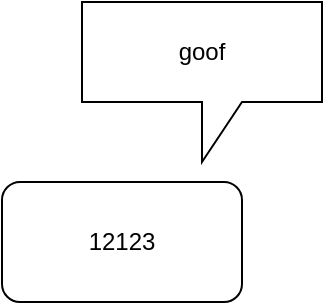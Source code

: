 <mxfile version="15.2.9" type="github">
  <diagram id="MTGEe9UbbMk-1x5r5ptp" name="Page-1">
    <mxGraphModel dx="946" dy="613" grid="1" gridSize="10" guides="1" tooltips="1" connect="1" arrows="1" fold="1" page="1" pageScale="1" pageWidth="827" pageHeight="1169" background="none" math="0" shadow="0">
      <root>
        <mxCell id="0" />
        <mxCell id="1" parent="0" />
        <mxCell id="_3W8lYd1IweCnUa2VX80-1" value="12123" style="rounded=1;whiteSpace=wrap;html=1;" parent="1" vertex="1">
          <mxGeometry x="210" y="200" width="120" height="60" as="geometry" />
        </mxCell>
        <mxCell id="Xfp9LHSugAmgB9f3FaV1-1" value="goof" style="shape=callout;whiteSpace=wrap;html=1;perimeter=calloutPerimeter;" vertex="1" parent="1">
          <mxGeometry x="250" y="110" width="120" height="80" as="geometry" />
        </mxCell>
      </root>
    </mxGraphModel>
  </diagram>
</mxfile>
